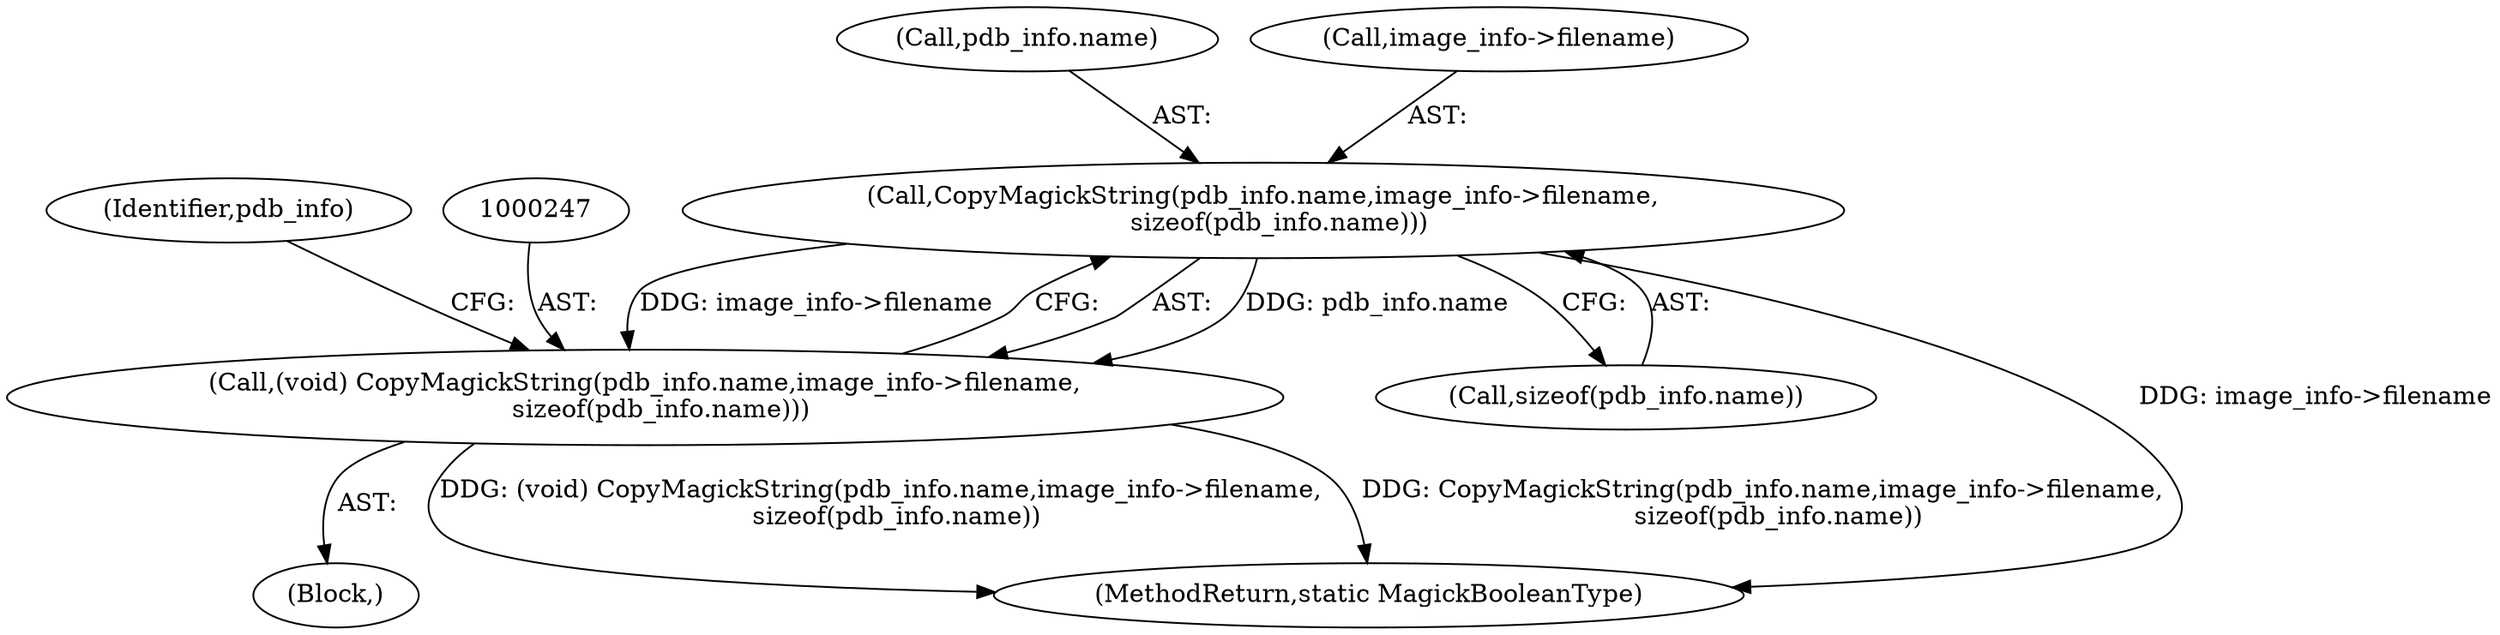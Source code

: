 digraph "0_ImageMagick_424d40ebfcde48bb872eba75179d3d73704fdf1f_0@pointer" {
"1000248" [label="(Call,CopyMagickString(pdb_info.name,image_info->filename,\n    sizeof(pdb_info.name)))"];
"1000246" [label="(Call,(void) CopyMagickString(pdb_info.name,image_info->filename,\n    sizeof(pdb_info.name)))"];
"1000249" [label="(Call,pdb_info.name)"];
"1000255" [label="(Call,sizeof(pdb_info.name))"];
"1000261" [label="(Identifier,pdb_info)"];
"1001223" [label="(MethodReturn,static MagickBooleanType)"];
"1000248" [label="(Call,CopyMagickString(pdb_info.name,image_info->filename,\n    sizeof(pdb_info.name)))"];
"1000252" [label="(Call,image_info->filename)"];
"1000113" [label="(Block,)"];
"1000246" [label="(Call,(void) CopyMagickString(pdb_info.name,image_info->filename,\n    sizeof(pdb_info.name)))"];
"1000248" -> "1000246"  [label="AST: "];
"1000248" -> "1000255"  [label="CFG: "];
"1000249" -> "1000248"  [label="AST: "];
"1000252" -> "1000248"  [label="AST: "];
"1000255" -> "1000248"  [label="AST: "];
"1000246" -> "1000248"  [label="CFG: "];
"1000248" -> "1001223"  [label="DDG: image_info->filename"];
"1000248" -> "1000246"  [label="DDG: pdb_info.name"];
"1000248" -> "1000246"  [label="DDG: image_info->filename"];
"1000246" -> "1000113"  [label="AST: "];
"1000247" -> "1000246"  [label="AST: "];
"1000261" -> "1000246"  [label="CFG: "];
"1000246" -> "1001223"  [label="DDG: CopyMagickString(pdb_info.name,image_info->filename,\n    sizeof(pdb_info.name))"];
"1000246" -> "1001223"  [label="DDG: (void) CopyMagickString(pdb_info.name,image_info->filename,\n    sizeof(pdb_info.name))"];
}
